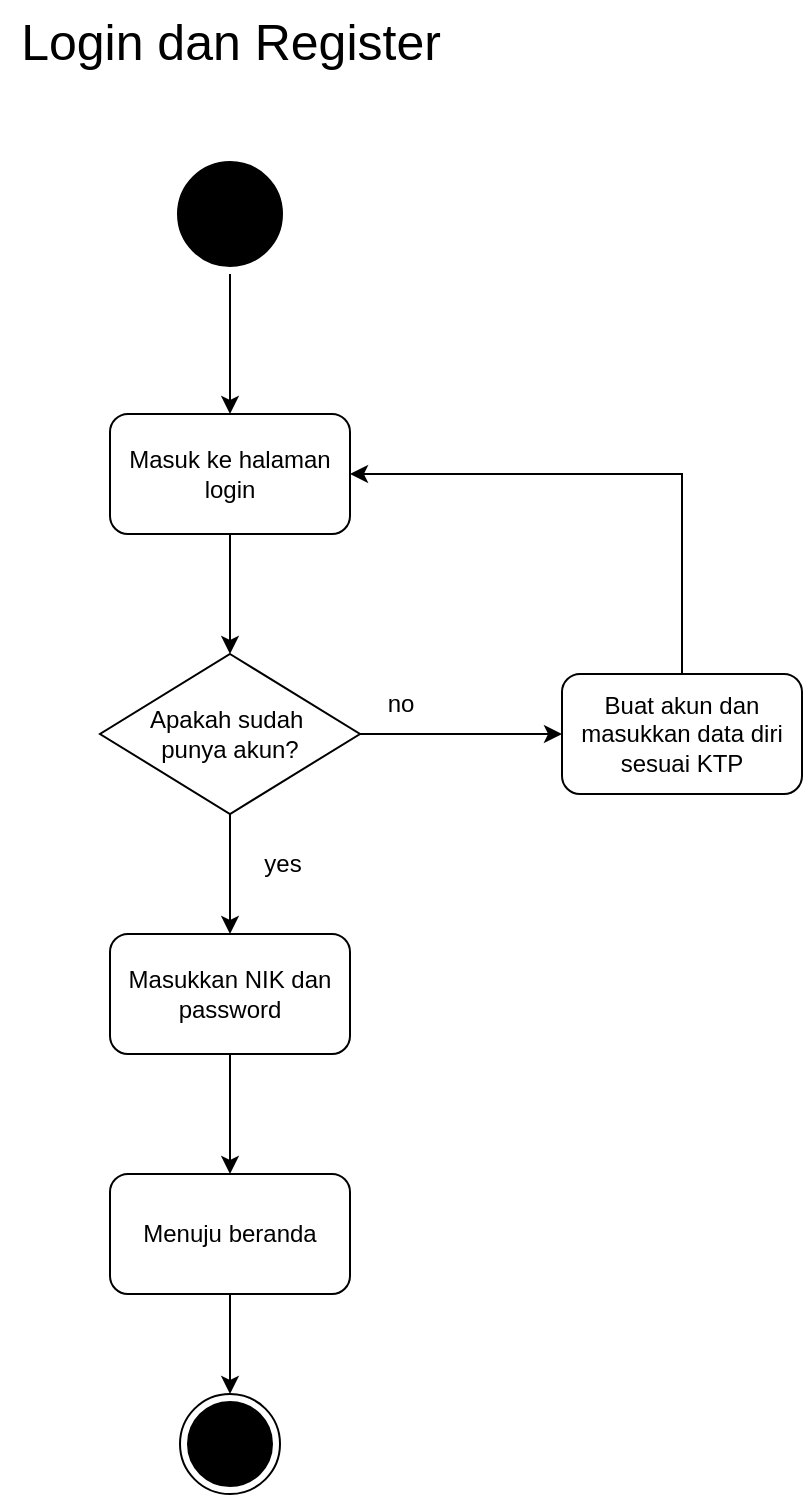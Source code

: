 <mxfile version="26.0.16">
  <diagram name="Halaman-1" id="RK0aogwzNpBGmrGbHJSx">
    <mxGraphModel dx="1434" dy="696" grid="1" gridSize="10" guides="1" tooltips="1" connect="1" arrows="1" fold="1" page="1" pageScale="1" pageWidth="827" pageHeight="1169" math="0" shadow="0">
      <root>
        <mxCell id="0" />
        <mxCell id="1" parent="0" />
        <mxCell id="To7IAQ98atd0NisCjidW-9" style="edgeStyle=orthogonalEdgeStyle;rounded=0;orthogonalLoop=1;jettySize=auto;html=1;exitX=0.5;exitY=1;exitDx=0;exitDy=0;entryX=0.5;entryY=0;entryDx=0;entryDy=0;" edge="1" parent="1" source="To7IAQ98atd0NisCjidW-1" target="To7IAQ98atd0NisCjidW-3">
          <mxGeometry relative="1" as="geometry" />
        </mxCell>
        <mxCell id="To7IAQ98atd0NisCjidW-1" value="" style="ellipse;html=1;shape=startState;fillColor=#000000;strokeColor=light-dark(#000000, #ff9090);" vertex="1" parent="1">
          <mxGeometry x="354" y="90" width="60" height="60" as="geometry" />
        </mxCell>
        <mxCell id="To7IAQ98atd0NisCjidW-10" style="edgeStyle=orthogonalEdgeStyle;rounded=0;orthogonalLoop=1;jettySize=auto;html=1;exitX=0.5;exitY=1;exitDx=0;exitDy=0;entryX=0.5;entryY=0;entryDx=0;entryDy=0;" edge="1" parent="1" source="To7IAQ98atd0NisCjidW-3" target="To7IAQ98atd0NisCjidW-6">
          <mxGeometry relative="1" as="geometry" />
        </mxCell>
        <mxCell id="To7IAQ98atd0NisCjidW-3" value="Masuk ke halaman login" style="rounded=1;whiteSpace=wrap;html=1;" vertex="1" parent="1">
          <mxGeometry x="324" y="220" width="120" height="60" as="geometry" />
        </mxCell>
        <mxCell id="To7IAQ98atd0NisCjidW-15" style="edgeStyle=orthogonalEdgeStyle;rounded=0;orthogonalLoop=1;jettySize=auto;html=1;exitX=0.5;exitY=0;exitDx=0;exitDy=0;entryX=1;entryY=0.5;entryDx=0;entryDy=0;" edge="1" parent="1" source="To7IAQ98atd0NisCjidW-4" target="To7IAQ98atd0NisCjidW-3">
          <mxGeometry relative="1" as="geometry" />
        </mxCell>
        <mxCell id="To7IAQ98atd0NisCjidW-4" value="Buat akun dan masukkan data diri sesuai KTP" style="rounded=1;whiteSpace=wrap;html=1;" vertex="1" parent="1">
          <mxGeometry x="550" y="350" width="120" height="60" as="geometry" />
        </mxCell>
        <mxCell id="To7IAQ98atd0NisCjidW-12" style="edgeStyle=orthogonalEdgeStyle;rounded=0;orthogonalLoop=1;jettySize=auto;html=1;exitX=0.5;exitY=1;exitDx=0;exitDy=0;entryX=0.5;entryY=0;entryDx=0;entryDy=0;" edge="1" parent="1" source="To7IAQ98atd0NisCjidW-5" target="To7IAQ98atd0NisCjidW-8">
          <mxGeometry relative="1" as="geometry" />
        </mxCell>
        <mxCell id="To7IAQ98atd0NisCjidW-5" value="Masukkan NIK dan password" style="rounded=1;whiteSpace=wrap;html=1;" vertex="1" parent="1">
          <mxGeometry x="324" y="480" width="120" height="60" as="geometry" />
        </mxCell>
        <mxCell id="To7IAQ98atd0NisCjidW-11" style="edgeStyle=orthogonalEdgeStyle;rounded=0;orthogonalLoop=1;jettySize=auto;html=1;exitX=0.5;exitY=1;exitDx=0;exitDy=0;entryX=0.5;entryY=0;entryDx=0;entryDy=0;" edge="1" parent="1" source="To7IAQ98atd0NisCjidW-6" target="To7IAQ98atd0NisCjidW-5">
          <mxGeometry relative="1" as="geometry" />
        </mxCell>
        <mxCell id="To7IAQ98atd0NisCjidW-13" style="edgeStyle=orthogonalEdgeStyle;rounded=0;orthogonalLoop=1;jettySize=auto;html=1;exitX=1;exitY=0.5;exitDx=0;exitDy=0;entryX=0;entryY=0.5;entryDx=0;entryDy=0;" edge="1" parent="1" source="To7IAQ98atd0NisCjidW-6" target="To7IAQ98atd0NisCjidW-4">
          <mxGeometry relative="1" as="geometry" />
        </mxCell>
        <mxCell id="To7IAQ98atd0NisCjidW-6" value="Apakah sudah&amp;nbsp;&lt;div&gt;punya akun?&lt;/div&gt;" style="rhombus;whiteSpace=wrap;html=1;" vertex="1" parent="1">
          <mxGeometry x="319" y="340" width="130" height="80" as="geometry" />
        </mxCell>
        <mxCell id="To7IAQ98atd0NisCjidW-19" style="edgeStyle=orthogonalEdgeStyle;rounded=0;orthogonalLoop=1;jettySize=auto;html=1;exitX=0.5;exitY=1;exitDx=0;exitDy=0;entryX=0.5;entryY=0;entryDx=0;entryDy=0;" edge="1" parent="1" source="To7IAQ98atd0NisCjidW-8" target="To7IAQ98atd0NisCjidW-18">
          <mxGeometry relative="1" as="geometry" />
        </mxCell>
        <mxCell id="To7IAQ98atd0NisCjidW-8" value="Menuju beranda" style="rounded=1;whiteSpace=wrap;html=1;" vertex="1" parent="1">
          <mxGeometry x="324" y="600" width="120" height="60" as="geometry" />
        </mxCell>
        <mxCell id="To7IAQ98atd0NisCjidW-16" value="no" style="text;html=1;align=center;verticalAlign=middle;resizable=0;points=[];autosize=1;strokeColor=none;fillColor=none;" vertex="1" parent="1">
          <mxGeometry x="449" y="350" width="40" height="30" as="geometry" />
        </mxCell>
        <mxCell id="To7IAQ98atd0NisCjidW-17" value="yes" style="text;html=1;align=center;verticalAlign=middle;resizable=0;points=[];autosize=1;strokeColor=none;fillColor=none;" vertex="1" parent="1">
          <mxGeometry x="390" y="430" width="40" height="30" as="geometry" />
        </mxCell>
        <mxCell id="To7IAQ98atd0NisCjidW-18" value="" style="ellipse;html=1;shape=endState;fillColor=#000000;strokeColor=#000000;" vertex="1" parent="1">
          <mxGeometry x="359" y="710" width="50" height="50" as="geometry" />
        </mxCell>
        <mxCell id="To7IAQ98atd0NisCjidW-20" value="&lt;font style=&quot;font-size: 25px;&quot;&gt;Login dan Register&lt;/font&gt;" style="text;html=1;align=center;verticalAlign=middle;resizable=0;points=[];autosize=1;strokeColor=none;fillColor=none;" vertex="1" parent="1">
          <mxGeometry x="269" y="13" width="230" height="40" as="geometry" />
        </mxCell>
      </root>
    </mxGraphModel>
  </diagram>
</mxfile>
